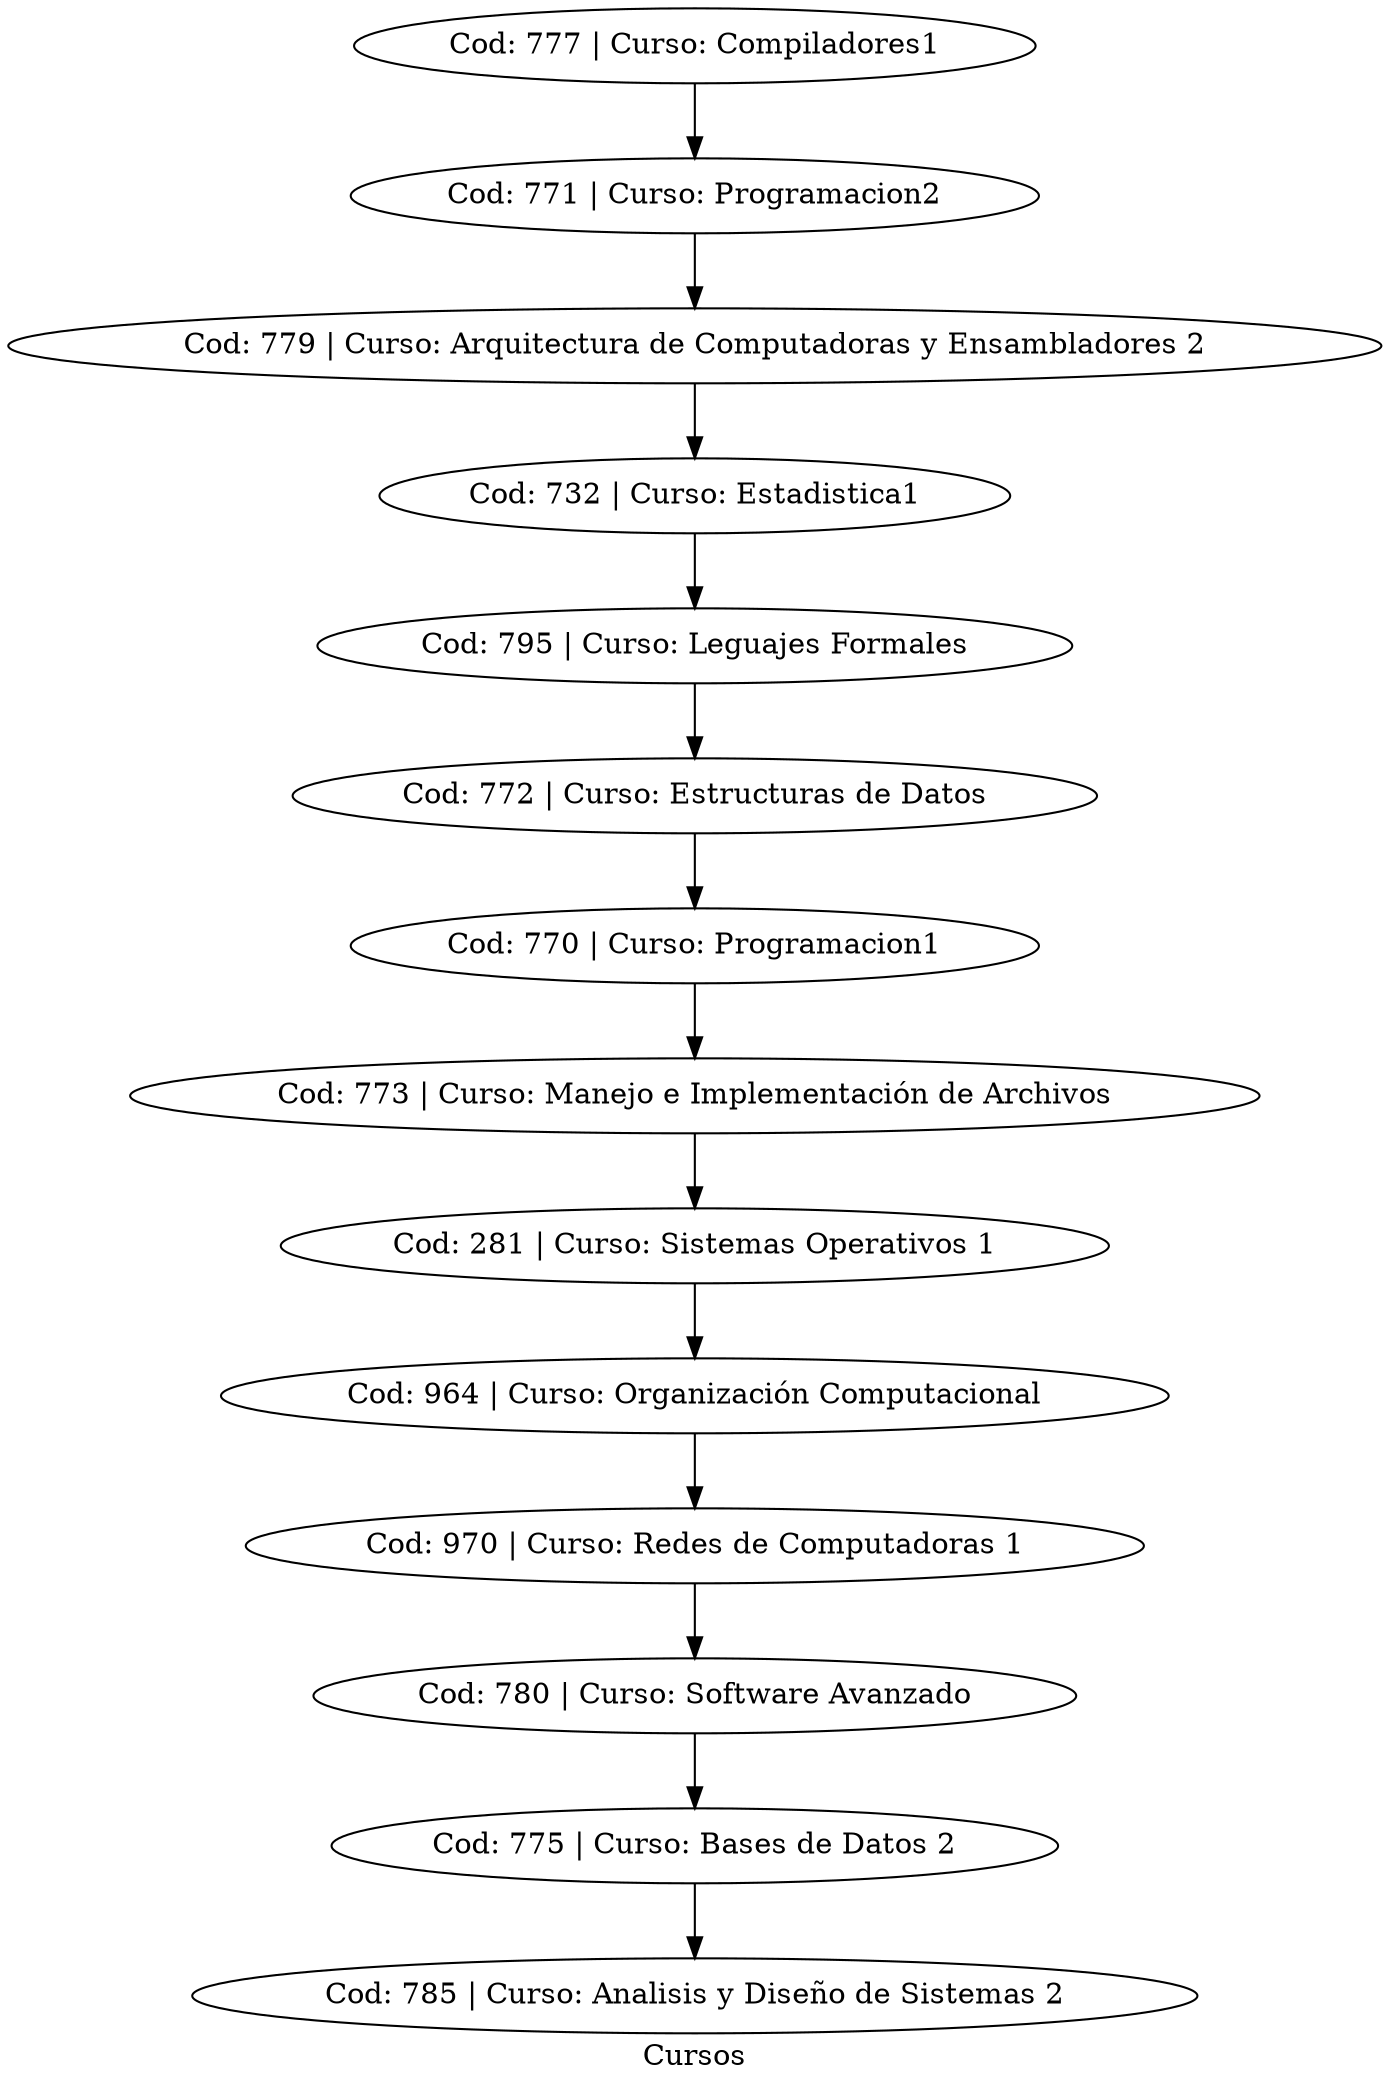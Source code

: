 digraph g {
label="Cursos"
"Cod: 777 | Curso: Compiladores1";
"Cod: 777 | Curso: Compiladores1"->"Cod: 771 | Curso: Programacion2";
"Cod: 771 | Curso: Programacion2";
"Cod: 771 | Curso: Programacion2"->"Cod: 779 | Curso: Arquitectura de Computadoras y Ensambladores 2";
"Cod: 779 | Curso: Arquitectura de Computadoras y Ensambladores 2";
"Cod: 779 | Curso: Arquitectura de Computadoras y Ensambladores 2"->"Cod: 732 | Curso: Estadistica1";
"Cod: 732 | Curso: Estadistica1";
"Cod: 732 | Curso: Estadistica1"->"Cod: 795 | Curso: Leguajes Formales";
"Cod: 795 | Curso: Leguajes Formales";
"Cod: 795 | Curso: Leguajes Formales"->"Cod: 772 | Curso: Estructuras de Datos";
"Cod: 772 | Curso: Estructuras de Datos";
"Cod: 772 | Curso: Estructuras de Datos"->"Cod: 770 | Curso: Programacion1";
"Cod: 770 | Curso: Programacion1";
"Cod: 770 | Curso: Programacion1"->"Cod: 773 | Curso: Manejo e Implementación de Archivos";
"Cod: 773 | Curso: Manejo e Implementación de Archivos";
"Cod: 773 | Curso: Manejo e Implementación de Archivos"->"Cod: 281 | Curso: Sistemas Operativos 1";
"Cod: 281 | Curso: Sistemas Operativos 1";
"Cod: 281 | Curso: Sistemas Operativos 1"->"Cod: 964 | Curso: Organización Computacional";
"Cod: 964 | Curso: Organización Computacional";
"Cod: 964 | Curso: Organización Computacional"->"Cod: 970 | Curso: Redes de Computadoras 1";
"Cod: 970 | Curso: Redes de Computadoras 1";
"Cod: 970 | Curso: Redes de Computadoras 1"->"Cod: 780 | Curso: Software Avanzado";
"Cod: 780 | Curso: Software Avanzado";
"Cod: 780 | Curso: Software Avanzado"->"Cod: 775 | Curso: Bases de Datos 2";
"Cod: 775 | Curso: Bases de Datos 2";
"Cod: 775 | Curso: Bases de Datos 2"->"Cod: 785 | Curso: Analisis y Diseño de Sistemas 2";
"Cod: 785 | Curso: Analisis y Diseño de Sistemas 2";
}